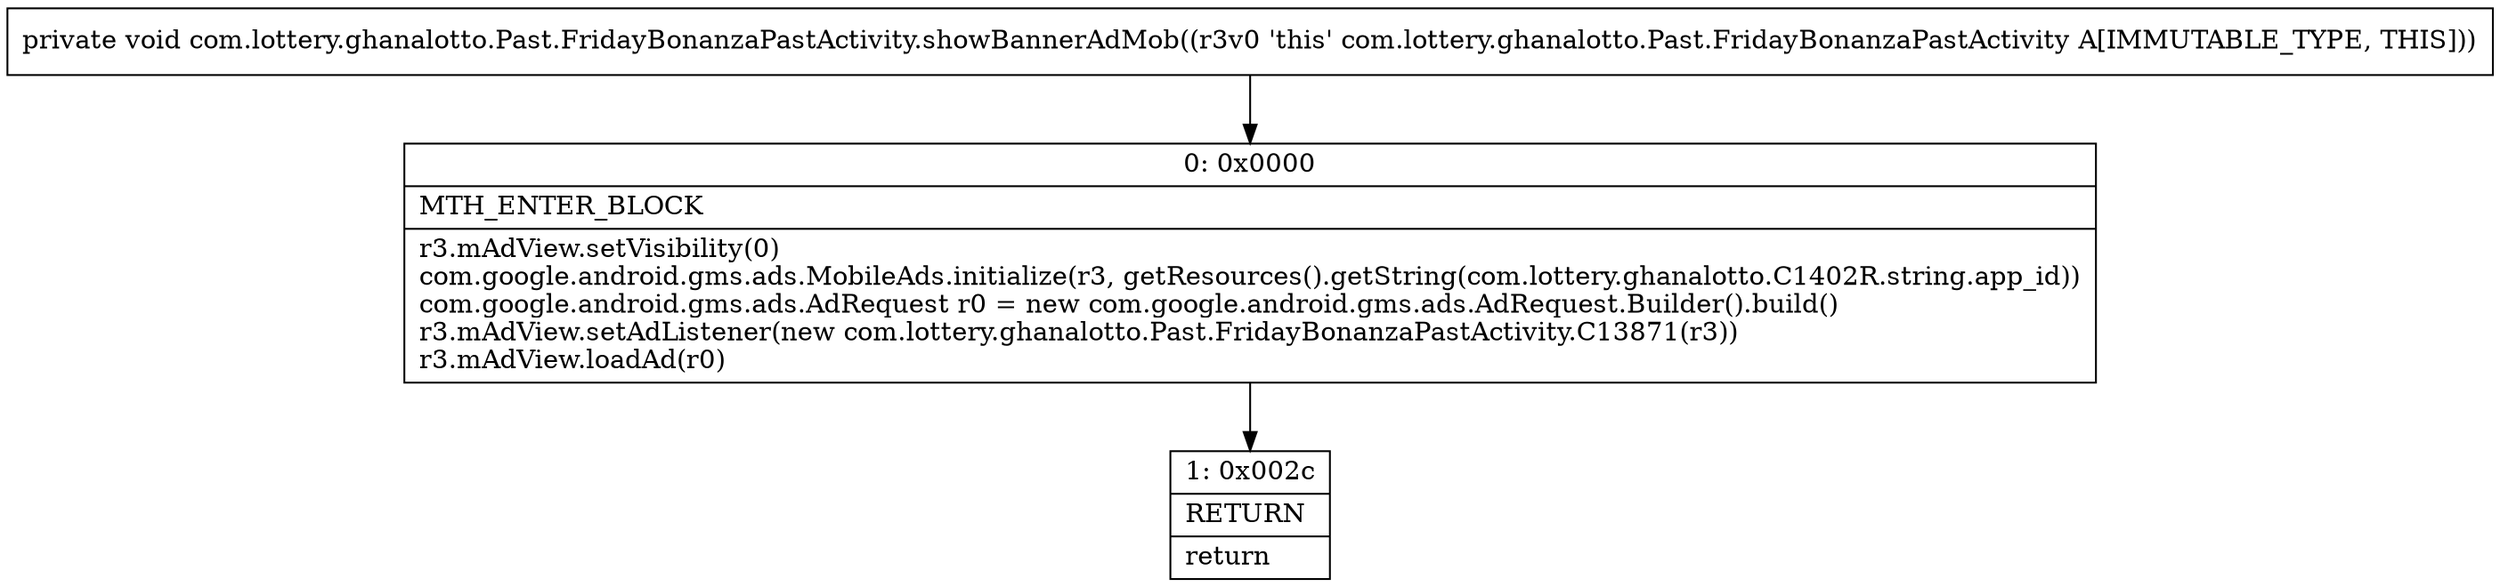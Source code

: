 digraph "CFG forcom.lottery.ghanalotto.Past.FridayBonanzaPastActivity.showBannerAdMob()V" {
Node_0 [shape=record,label="{0\:\ 0x0000|MTH_ENTER_BLOCK\l|r3.mAdView.setVisibility(0)\lcom.google.android.gms.ads.MobileAds.initialize(r3, getResources().getString(com.lottery.ghanalotto.C1402R.string.app_id))\lcom.google.android.gms.ads.AdRequest r0 = new com.google.android.gms.ads.AdRequest.Builder().build()\lr3.mAdView.setAdListener(new com.lottery.ghanalotto.Past.FridayBonanzaPastActivity.C13871(r3))\lr3.mAdView.loadAd(r0)\l}"];
Node_1 [shape=record,label="{1\:\ 0x002c|RETURN\l|return\l}"];
MethodNode[shape=record,label="{private void com.lottery.ghanalotto.Past.FridayBonanzaPastActivity.showBannerAdMob((r3v0 'this' com.lottery.ghanalotto.Past.FridayBonanzaPastActivity A[IMMUTABLE_TYPE, THIS])) }"];
MethodNode -> Node_0;
Node_0 -> Node_1;
}

